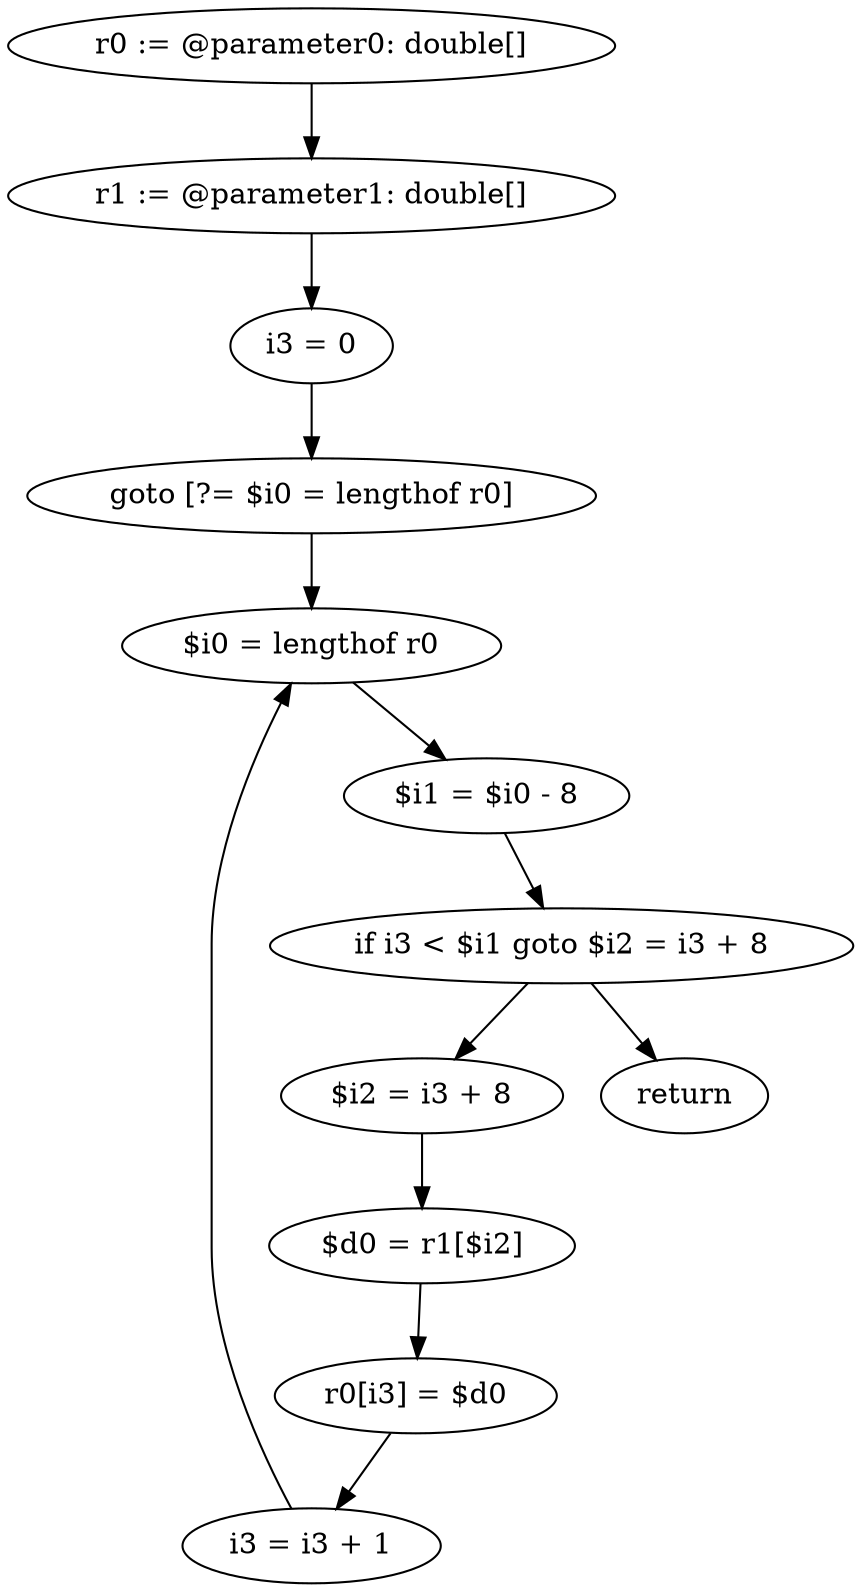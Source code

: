 digraph "unitGraph" {
    "r0 := @parameter0: double[]"
    "r1 := @parameter1: double[]"
    "i3 = 0"
    "goto [?= $i0 = lengthof r0]"
    "$i2 = i3 + 8"
    "$d0 = r1[$i2]"
    "r0[i3] = $d0"
    "i3 = i3 + 1"
    "$i0 = lengthof r0"
    "$i1 = $i0 - 8"
    "if i3 < $i1 goto $i2 = i3 + 8"
    "return"
    "r0 := @parameter0: double[]"->"r1 := @parameter1: double[]";
    "r1 := @parameter1: double[]"->"i3 = 0";
    "i3 = 0"->"goto [?= $i0 = lengthof r0]";
    "goto [?= $i0 = lengthof r0]"->"$i0 = lengthof r0";
    "$i2 = i3 + 8"->"$d0 = r1[$i2]";
    "$d0 = r1[$i2]"->"r0[i3] = $d0";
    "r0[i3] = $d0"->"i3 = i3 + 1";
    "i3 = i3 + 1"->"$i0 = lengthof r0";
    "$i0 = lengthof r0"->"$i1 = $i0 - 8";
    "$i1 = $i0 - 8"->"if i3 < $i1 goto $i2 = i3 + 8";
    "if i3 < $i1 goto $i2 = i3 + 8"->"return";
    "if i3 < $i1 goto $i2 = i3 + 8"->"$i2 = i3 + 8";
}
